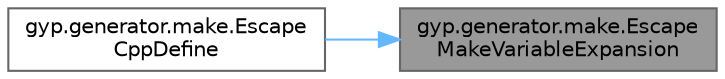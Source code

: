 digraph "gyp.generator.make.EscapeMakeVariableExpansion"
{
 // LATEX_PDF_SIZE
  bgcolor="transparent";
  edge [fontname=Helvetica,fontsize=10,labelfontname=Helvetica,labelfontsize=10];
  node [fontname=Helvetica,fontsize=10,shape=box,height=0.2,width=0.4];
  rankdir="RL";
  Node1 [id="Node000001",label="gyp.generator.make.Escape\lMakeVariableExpansion",height=0.2,width=0.4,color="gray40", fillcolor="grey60", style="filled", fontcolor="black",tooltip=" "];
  Node1 -> Node2 [id="edge1_Node000001_Node000002",dir="back",color="steelblue1",style="solid",tooltip=" "];
  Node2 [id="Node000002",label="gyp.generator.make.Escape\lCppDefine",height=0.2,width=0.4,color="grey40", fillcolor="white", style="filled",URL="$namespacegyp_1_1generator_1_1make.html#a1628dd601c0df49c092bf34747e23bc5",tooltip=" "];
}
